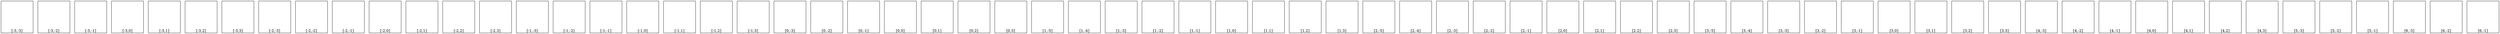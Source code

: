 graph G {
	node [shape="box"]
	-300003[label="[-3,-3]" pos="-6,-6!" image="./grid.-3.-3.svg" shape="box" imagescale="true" width="1.7" height="1.7" fixedsize="true" labelloc="b"]
	-300002[label="[-3,-2]" pos="-6,-4!" image="./grid.-3.-2.svg" shape="box" imagescale="true" width="1.7" height="1.7" fixedsize="true" labelloc="b"]
	-300001[label="[-3,-1]" pos="-6,-2!" image="./grid.-3.-1.svg" shape="box" imagescale="true" width="1.7" height="1.7" fixedsize="true" labelloc="b"]
	-300000[label="[-3,0]" pos="-6,0!" image="./grid.-3.0.svg" shape="box" imagescale="true" width="1.7" height="1.7" fixedsize="true" labelloc="b"]
	-299999[label="[-3,1]" pos="-6,2!" image="./grid.-3.1.svg" shape="box" imagescale="true" width="1.7" height="1.7" fixedsize="true" labelloc="b"]
	-299998[label="[-3,2]" pos="-6,4!" image="./grid.-3.2.svg" shape="box" imagescale="true" width="1.7" height="1.7" fixedsize="true" labelloc="b"]
	-299997[label="[-3,3]" pos="-6,6!" image="./grid.-3.3.svg" shape="box" imagescale="true" width="1.7" height="1.7" fixedsize="true" labelloc="b"]
	-200003[label="[-2,-3]" pos="-4,-6!" image="./grid.-2.-3.svg" shape="box" imagescale="true" width="1.7" height="1.7" fixedsize="true" labelloc="b"]
	-200002[label="[-2,-2]" pos="-4,-4!" image="./grid.-2.-2.svg" shape="box" imagescale="true" width="1.7" height="1.7" fixedsize="true" labelloc="b"]
	-200001[label="[-2,-1]" pos="-4,-2!" image="./grid.-2.-1.svg" shape="box" imagescale="true" width="1.7" height="1.7" fixedsize="true" labelloc="b"]
	-200000[label="[-2,0]" pos="-4,0!" image="./grid.-2.0.svg" shape="box" imagescale="true" width="1.7" height="1.7" fixedsize="true" labelloc="b"]
	-199999[label="[-2,1]" pos="-4,2!" image="./grid.-2.1.svg" shape="box" imagescale="true" width="1.7" height="1.7" fixedsize="true" labelloc="b"]
	-199998[label="[-2,2]" pos="-4,4!" image="./grid.-2.2.svg" shape="box" imagescale="true" width="1.7" height="1.7" fixedsize="true" labelloc="b"]
	-199997[label="[-2,3]" pos="-4,6!" image="./grid.-2.3.svg" shape="box" imagescale="true" width="1.7" height="1.7" fixedsize="true" labelloc="b"]
	-100003[label="[-1,-3]" pos="-2,-6!" image="./grid.-1.-3.svg" shape="box" imagescale="true" width="1.7" height="1.7" fixedsize="true" labelloc="b"]
	-100002[label="[-1,-2]" pos="-2,-4!" image="./grid.-1.-2.svg" shape="box" imagescale="true" width="1.7" height="1.7" fixedsize="true" labelloc="b"]
	-100001[label="[-1,-1]" pos="-2,-2!" image="./grid.-1.-1.svg" shape="box" imagescale="true" width="1.7" height="1.7" fixedsize="true" labelloc="b"]
	-100000[label="[-1,0]" pos="-2,0!" image="./grid.-1.0.svg" shape="box" imagescale="true" width="1.7" height="1.7" fixedsize="true" labelloc="b"]
	-99999[label="[-1,1]" pos="-2,2!" image="./grid.-1.1.svg" shape="box" imagescale="true" width="1.7" height="1.7" fixedsize="true" labelloc="b"]
	-99998[label="[-1,2]" pos="-2,4!" image="./grid.-1.2.svg" shape="box" imagescale="true" width="1.7" height="1.7" fixedsize="true" labelloc="b"]
	-99997[label="[-1,3]" pos="-2,6!" image="./grid.-1.3.svg" shape="box" imagescale="true" width="1.7" height="1.7" fixedsize="true" labelloc="b"]
	-3[label="[0,-3]" pos="0,-6!" image="./grid.0.-3.svg" shape="box" imagescale="true" width="1.7" height="1.7" fixedsize="true" labelloc="b"]
	-2[label="[0,-2]" pos="0,-4!" image="./grid.0.-2.svg" shape="box" imagescale="true" width="1.7" height="1.7" fixedsize="true" labelloc="b"]
	-1[label="[0,-1]" pos="0,-2!" image="./grid.0.-1.svg" shape="box" imagescale="true" width="1.7" height="1.7" fixedsize="true" labelloc="b"]
	0[label="[0,0]" pos="0,0!" image="./grid.0.0.svg" shape="box" imagescale="true" width="1.7" height="1.7" fixedsize="true" labelloc="b"]
	1[label="[0,1]" pos="0,2!" image="./grid.0.1.svg" shape="box" imagescale="true" width="1.7" height="1.7" fixedsize="true" labelloc="b"]
	2[label="[0,2]" pos="0,4!" image="./grid.0.2.svg" shape="box" imagescale="true" width="1.7" height="1.7" fixedsize="true" labelloc="b"]
	3[label="[0,3]" pos="0,6!" image="./grid.0.3.svg" shape="box" imagescale="true" width="1.7" height="1.7" fixedsize="true" labelloc="b"]
	99995[label="[1,-5]" pos="2,-10!" image="./grid.1.-5.svg" shape="box" imagescale="true" width="1.7" height="1.7" fixedsize="true" labelloc="b"]
	99996[label="[1,-4]" pos="2,-8!" image="./grid.1.-4.svg" shape="box" imagescale="true" width="1.7" height="1.7" fixedsize="true" labelloc="b"]
	99997[label="[1,-3]" pos="2,-6!" image="./grid.1.-3.svg" shape="box" imagescale="true" width="1.7" height="1.7" fixedsize="true" labelloc="b"]
	99998[label="[1,-2]" pos="2,-4!" image="./grid.1.-2.svg" shape="box" imagescale="true" width="1.7" height="1.7" fixedsize="true" labelloc="b"]
	99999[label="[1,-1]" pos="2,-2!" image="./grid.1.-1.svg" shape="box" imagescale="true" width="1.7" height="1.7" fixedsize="true" labelloc="b"]
	100000[label="[1,0]" pos="2,0!" image="./grid.1.0.svg" shape="box" imagescale="true" width="1.7" height="1.7" fixedsize="true" labelloc="b"]
	100001[label="[1,1]" pos="2,2!" image="./grid.1.1.svg" shape="box" imagescale="true" width="1.7" height="1.7" fixedsize="true" labelloc="b"]
	100002[label="[1,2]" pos="2,4!" image="./grid.1.2.svg" shape="box" imagescale="true" width="1.7" height="1.7" fixedsize="true" labelloc="b"]
	100003[label="[1,3]" pos="2,6!" image="./grid.1.3.svg" shape="box" imagescale="true" width="1.7" height="1.7" fixedsize="true" labelloc="b"]
	199995[label="[2,-5]" pos="4,-10!" image="./grid.2.-5.svg" shape="box" imagescale="true" width="1.7" height="1.7" fixedsize="true" labelloc="b"]
	199996[label="[2,-4]" pos="4,-8!" image="./grid.2.-4.svg" shape="box" imagescale="true" width="1.7" height="1.7" fixedsize="true" labelloc="b"]
	199997[label="[2,-3]" pos="4,-6!" image="./grid.2.-3.svg" shape="box" imagescale="true" width="1.7" height="1.7" fixedsize="true" labelloc="b"]
	199998[label="[2,-2]" pos="4,-4!" image="./grid.2.-2.svg" shape="box" imagescale="true" width="1.7" height="1.7" fixedsize="true" labelloc="b"]
	199999[label="[2,-1]" pos="4,-2!" image="./grid.2.-1.svg" shape="box" imagescale="true" width="1.7" height="1.7" fixedsize="true" labelloc="b"]
	200000[label="[2,0]" pos="4,0!" image="./grid.2.0.svg" shape="box" imagescale="true" width="1.7" height="1.7" fixedsize="true" labelloc="b"]
	200001[label="[2,1]" pos="4,2!" image="./grid.2.1.svg" shape="box" imagescale="true" width="1.7" height="1.7" fixedsize="true" labelloc="b"]
	200002[label="[2,2]" pos="4,4!" image="./grid.2.2.svg" shape="box" imagescale="true" width="1.7" height="1.7" fixedsize="true" labelloc="b"]
	200003[label="[2,3]" pos="4,6!" image="./grid.2.3.svg" shape="box" imagescale="true" width="1.7" height="1.7" fixedsize="true" labelloc="b"]
	299995[label="[3,-5]" pos="6,-10!" image="./grid.3.-5.svg" shape="box" imagescale="true" width="1.7" height="1.7" fixedsize="true" labelloc="b"]
	299996[label="[3,-4]" pos="6,-8!" image="./grid.3.-4.svg" shape="box" imagescale="true" width="1.7" height="1.7" fixedsize="true" labelloc="b"]
	299997[label="[3,-3]" pos="6,-6!" image="./grid.3.-3.svg" shape="box" imagescale="true" width="1.7" height="1.7" fixedsize="true" labelloc="b"]
	299998[label="[3,-2]" pos="6,-4!" image="./grid.3.-2.svg" shape="box" imagescale="true" width="1.7" height="1.7" fixedsize="true" labelloc="b"]
	299999[label="[3,-1]" pos="6,-2!" image="./grid.3.-1.svg" shape="box" imagescale="true" width="1.7" height="1.7" fixedsize="true" labelloc="b"]
	300000[label="[3,0]" pos="6,0!" image="./grid.3.0.svg" shape="box" imagescale="true" width="1.7" height="1.7" fixedsize="true" labelloc="b"]
	300001[label="[3,1]" pos="6,2!" image="./grid.3.1.svg" shape="box" imagescale="true" width="1.7" height="1.7" fixedsize="true" labelloc="b"]
	300002[label="[3,2]" pos="6,4!" image="./grid.3.2.svg" shape="box" imagescale="true" width="1.7" height="1.7" fixedsize="true" labelloc="b"]
	300003[label="[3,3]" pos="6,6!" image="./grid.3.3.svg" shape="box" imagescale="true" width="1.7" height="1.7" fixedsize="true" labelloc="b"]
	399997[label="[4,-3]" pos="8,-6!" image="./grid.4.-3.svg" shape="box" imagescale="true" width="1.7" height="1.7" fixedsize="true" labelloc="b"]
	399998[label="[4,-2]" pos="8,-4!" image="./grid.4.-2.svg" shape="box" imagescale="true" width="1.7" height="1.7" fixedsize="true" labelloc="b"]
	399999[label="[4,-1]" pos="8,-2!" image="./grid.4.-1.svg" shape="box" imagescale="true" width="1.7" height="1.7" fixedsize="true" labelloc="b"]
	400000[label="[4,0]" pos="8,0!" image="./grid.4.0.svg" shape="box" imagescale="true" width="1.7" height="1.7" fixedsize="true" labelloc="b"]
	400001[label="[4,1]" pos="8,2!" image="./grid.4.1.svg" shape="box" imagescale="true" width="1.7" height="1.7" fixedsize="true" labelloc="b"]
	400002[label="[4,2]" pos="8,4!" image="./grid.4.2.svg" shape="box" imagescale="true" width="1.7" height="1.7" fixedsize="true" labelloc="b"]
	400003[label="[4,3]" pos="8,6!" image="./grid.4.3.svg" shape="box" imagescale="true" width="1.7" height="1.7" fixedsize="true" labelloc="b"]
	499997[label="[5,-3]" pos="10,-6!" image="./grid.5.-3.svg" shape="box" imagescale="true" width="1.7" height="1.7" fixedsize="true" labelloc="b"]
	499998[label="[5,-2]" pos="10,-4!" image="./grid.5.-2.svg" shape="box" imagescale="true" width="1.7" height="1.7" fixedsize="true" labelloc="b"]
	499999[label="[5,-1]" pos="10,-2!" image="./grid.5.-1.svg" shape="box" imagescale="true" width="1.7" height="1.7" fixedsize="true" labelloc="b"]
	599997[label="[6,-3]" pos="12,-6!" image="./grid.6.-3.svg" shape="box" imagescale="true" width="1.7" height="1.7" fixedsize="true" labelloc="b"]
	599998[label="[6,-2]" pos="12,-4!" image="./grid.6.-2.svg" shape="box" imagescale="true" width="1.7" height="1.7" fixedsize="true" labelloc="b"]
	599999[label="[6,-1]" pos="12,-2!" image="./grid.6.-1.svg" shape="box" imagescale="true" width="1.7" height="1.7" fixedsize="true" labelloc="b"]
}